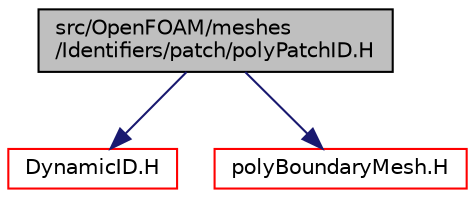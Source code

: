 digraph "src/OpenFOAM/meshes/Identifiers/patch/polyPatchID.H"
{
  bgcolor="transparent";
  edge [fontname="Helvetica",fontsize="10",labelfontname="Helvetica",labelfontsize="10"];
  node [fontname="Helvetica",fontsize="10",shape=record];
  Node0 [label="src/OpenFOAM/meshes\l/Identifiers/patch/polyPatchID.H",height=0.2,width=0.4,color="black", fillcolor="grey75", style="filled", fontcolor="black"];
  Node0 -> Node1 [color="midnightblue",fontsize="10",style="solid",fontname="Helvetica"];
  Node1 [label="DynamicID.H",height=0.2,width=0.4,color="red",URL="$a11885.html"];
  Node0 -> Node63 [color="midnightblue",fontsize="10",style="solid",fontname="Helvetica"];
  Node63 [label="polyBoundaryMesh.H",height=0.2,width=0.4,color="red",URL="$a12383.html"];
}

